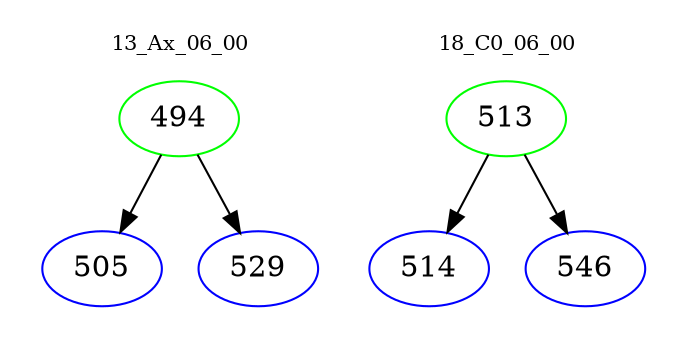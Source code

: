 digraph{
subgraph cluster_0 {
color = white
label = "13_Ax_06_00";
fontsize=10;
T0_494 [label="494", color="green"]
T0_494 -> T0_505 [color="black"]
T0_505 [label="505", color="blue"]
T0_494 -> T0_529 [color="black"]
T0_529 [label="529", color="blue"]
}
subgraph cluster_1 {
color = white
label = "18_C0_06_00";
fontsize=10;
T1_513 [label="513", color="green"]
T1_513 -> T1_514 [color="black"]
T1_514 [label="514", color="blue"]
T1_513 -> T1_546 [color="black"]
T1_546 [label="546", color="blue"]
}
}
